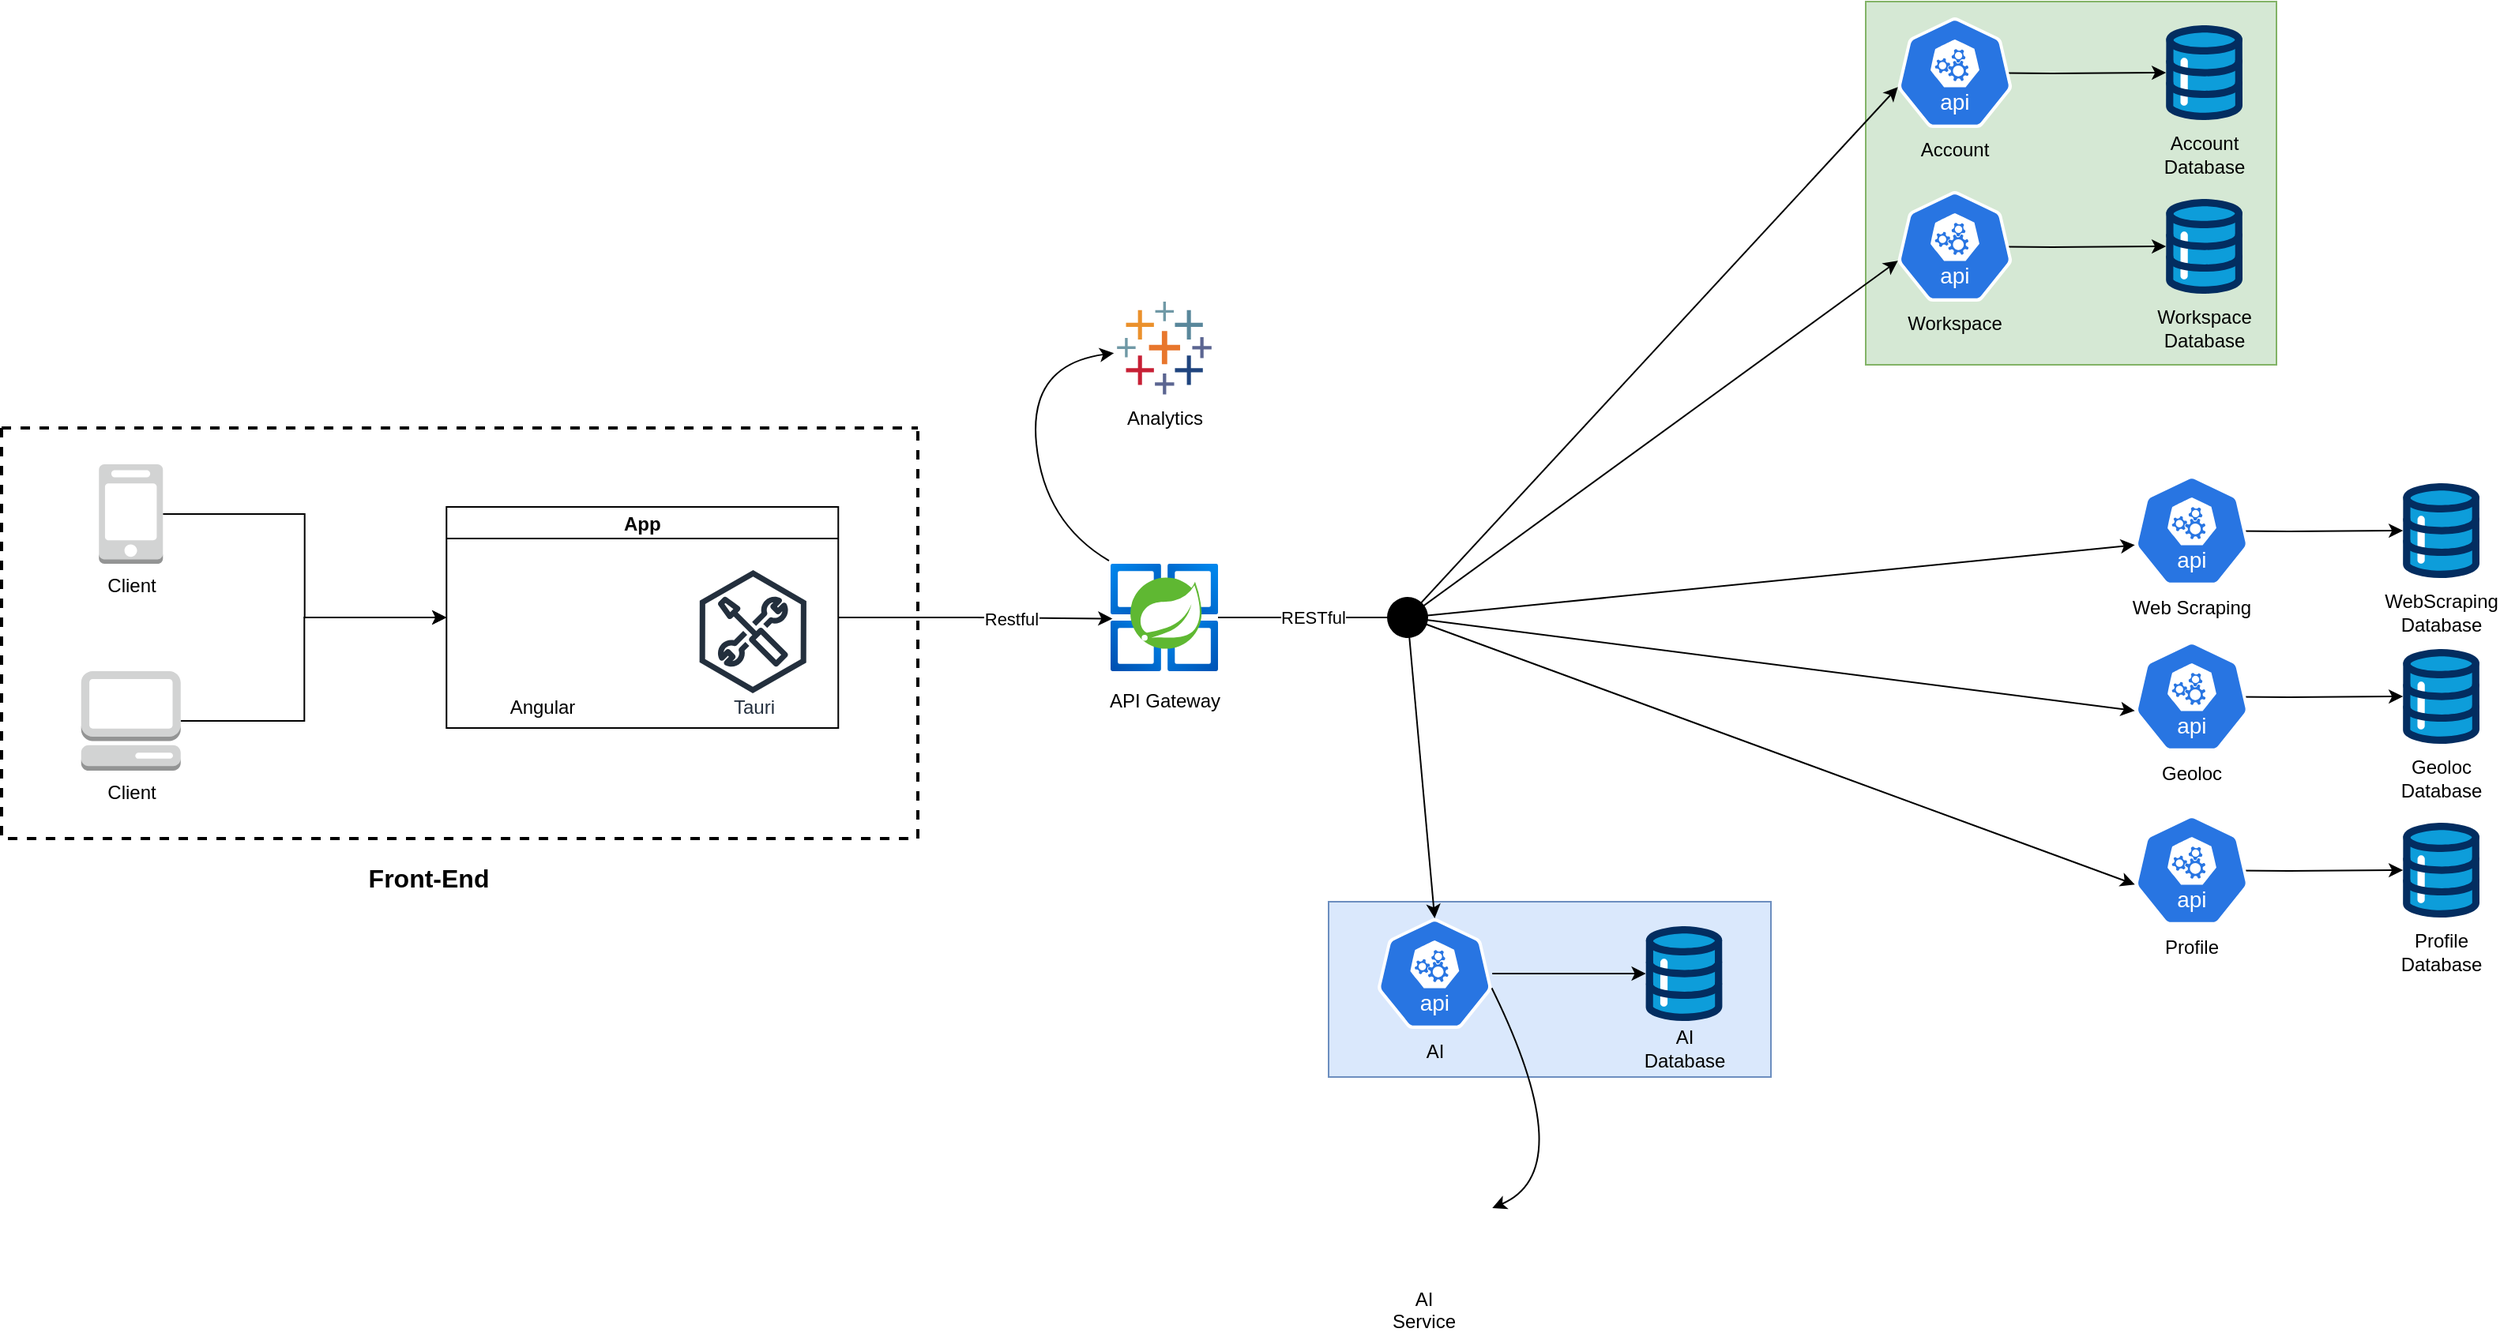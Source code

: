 <mxfile version="24.0.7" type="device">
  <diagram name="Page-1" id="aaaa8250-4180-3840-79b5-4cada1eebb92">
    <mxGraphModel dx="1912" dy="985" grid="1" gridSize="10" guides="1" tooltips="1" connect="1" arrows="1" fold="1" page="1" pageScale="1" pageWidth="850" pageHeight="1100" background="none" math="0" shadow="0">
      <root>
        <mxCell id="0" />
        <mxCell id="1" parent="0" />
        <mxCell id="FXx3duRdWhhqkTk7xM2C-178" value="" style="group" vertex="1" connectable="0" parent="1">
          <mxGeometry x="860" y="630" width="280" height="238" as="geometry" />
        </mxCell>
        <mxCell id="FXx3duRdWhhqkTk7xM2C-126" value="" style="rounded=0;whiteSpace=wrap;html=1;fillColor=#dae8fc;strokeColor=#6c8ebf;" vertex="1" parent="FXx3duRdWhhqkTk7xM2C-178">
          <mxGeometry width="280" height="111" as="geometry" />
        </mxCell>
        <mxCell id="FXx3duRdWhhqkTk7xM2C-120" value="AI&lt;div&gt;Service&lt;/div&gt;" style="shape=image;html=1;verticalAlign=top;verticalLabelPosition=bottom;labelBackgroundColor=#ffffff;imageAspect=0;aspect=fixed;image=https://cdn4.iconfinder.com/data/icons/success-filloutline/64/brain-think-brainstorm-creative-idea-128.png" vertex="1" parent="FXx3duRdWhhqkTk7xM2C-178">
          <mxGeometry x="15.62" y="150" width="88" height="88" as="geometry" />
        </mxCell>
        <mxCell id="FXx3duRdWhhqkTk7xM2C-130" value="" style="curved=1;endArrow=none;html=1;rounded=0;entryX=0.995;entryY=0.63;entryDx=0;entryDy=0;entryPerimeter=0;exitX=1;exitY=0.5;exitDx=0;exitDy=0;endFill=0;startArrow=classic;startFill=1;" edge="1" parent="FXx3duRdWhhqkTk7xM2C-178" source="FXx3duRdWhhqkTk7xM2C-120" target="FXx3duRdWhhqkTk7xM2C-123">
          <mxGeometry width="50" height="50" relative="1" as="geometry">
            <mxPoint x="-290" y="280" as="sourcePoint" />
            <mxPoint x="-240" y="230" as="targetPoint" />
            <Array as="points">
              <mxPoint x="160" y="170" />
            </Array>
          </mxGeometry>
        </mxCell>
        <mxCell id="FXx3duRdWhhqkTk7xM2C-127" value="" style="edgeStyle=orthogonalEdgeStyle;rounded=0;orthogonalLoop=1;jettySize=auto;html=1;" edge="1" parent="FXx3duRdWhhqkTk7xM2C-178" source="FXx3duRdWhhqkTk7xM2C-123" target="FXx3duRdWhhqkTk7xM2C-124">
          <mxGeometry relative="1" as="geometry" />
        </mxCell>
        <mxCell id="FXx3duRdWhhqkTk7xM2C-123" value="AI" style="aspect=fixed;sketch=0;html=1;dashed=0;whitespace=wrap;fillColor=#2875E2;strokeColor=#ffffff;points=[[0.005,0.63,0],[0.1,0.2,0],[0.9,0.2,0],[0.5,0,0],[0.995,0.63,0],[0.72,0.99,0],[0.5,1,0],[0.28,0.99,0]];shape=mxgraph.kubernetes.icon2;kubernetesLabel=1;prIcon=api;labelPosition=center;verticalLabelPosition=bottom;align=center;verticalAlign=top;" vertex="1" parent="FXx3duRdWhhqkTk7xM2C-178">
          <mxGeometry x="30.7" y="10.5" width="72.92" height="70" as="geometry" />
        </mxCell>
        <mxCell id="FXx3duRdWhhqkTk7xM2C-124" value="AI&lt;div&gt;Database&lt;/div&gt;" style="verticalLabelPosition=bottom;aspect=fixed;html=1;shape=mxgraph.salesforce.data;spacingTop=-25;" vertex="1" parent="FXx3duRdWhhqkTk7xM2C-178">
          <mxGeometry x="200.7" y="15.5" width="48.6" height="60" as="geometry" />
        </mxCell>
        <mxCell id="FXx3duRdWhhqkTk7xM2C-177" value="" style="group" vertex="1" connectable="0" parent="1">
          <mxGeometry x="1200" y="60" width="260" height="230" as="geometry" />
        </mxCell>
        <mxCell id="FXx3duRdWhhqkTk7xM2C-176" value="" style="rounded=0;whiteSpace=wrap;html=1;fillColor=#d5e8d4;strokeColor=#82b366;" vertex="1" parent="FXx3duRdWhhqkTk7xM2C-177">
          <mxGeometry width="260" height="230" as="geometry" />
        </mxCell>
        <mxCell id="FXx3duRdWhhqkTk7xM2C-115" value="" style="edgeStyle=orthogonalEdgeStyle;rounded=0;orthogonalLoop=1;jettySize=auto;html=1;" edge="1" parent="FXx3duRdWhhqkTk7xM2C-177" target="FXx3duRdWhhqkTk7xM2C-117">
          <mxGeometry relative="1" as="geometry">
            <mxPoint x="45.0" y="45" as="sourcePoint" />
          </mxGeometry>
        </mxCell>
        <mxCell id="FXx3duRdWhhqkTk7xM2C-116" value="Account" style="aspect=fixed;sketch=0;html=1;dashed=0;whitespace=wrap;fillColor=#2875E2;strokeColor=none;points=[[0.005,0.63,0],[0.1,0.2,0],[0.9,0.2,0],[0.5,0,0],[0.995,0.63,0],[0.72,0.99,0],[0.5,1,0],[0.28,0.99,0]];shape=mxgraph.kubernetes.icon2;kubernetesLabel=1;prIcon=api;labelPosition=center;verticalLabelPosition=bottom;align=center;verticalAlign=top;" vertex="1" parent="FXx3duRdWhhqkTk7xM2C-177">
          <mxGeometry x="20" y="10" width="72.92" height="70" as="geometry" />
        </mxCell>
        <mxCell id="FXx3duRdWhhqkTk7xM2C-117" value="Account&lt;div&gt;Database&lt;/div&gt;" style="verticalLabelPosition=bottom;aspect=fixed;html=1;shape=mxgraph.salesforce.data;spacingTop=-17;" vertex="1" parent="FXx3duRdWhhqkTk7xM2C-177">
          <mxGeometry x="190" y="15" width="48.6" height="60" as="geometry" />
        </mxCell>
        <mxCell id="FXx3duRdWhhqkTk7xM2C-172" value="" style="edgeStyle=orthogonalEdgeStyle;rounded=0;orthogonalLoop=1;jettySize=auto;html=1;" edge="1" parent="FXx3duRdWhhqkTk7xM2C-177" target="FXx3duRdWhhqkTk7xM2C-174">
          <mxGeometry relative="1" as="geometry">
            <mxPoint x="45.0" y="155" as="sourcePoint" />
          </mxGeometry>
        </mxCell>
        <mxCell id="FXx3duRdWhhqkTk7xM2C-173" value="Workspace" style="aspect=fixed;sketch=0;html=1;dashed=0;whitespace=wrap;fillColor=#2875E2;strokeColor=none;points=[[0.005,0.63,0],[0.1,0.2,0],[0.9,0.2,0],[0.5,0,0],[0.995,0.63,0],[0.72,0.99,0],[0.5,1,0],[0.28,0.99,0]];shape=mxgraph.kubernetes.icon2;kubernetesLabel=1;prIcon=api;labelPosition=center;verticalLabelPosition=bottom;align=center;verticalAlign=top;" vertex="1" parent="FXx3duRdWhhqkTk7xM2C-177">
          <mxGeometry x="20" y="120" width="72.92" height="70" as="geometry" />
        </mxCell>
        <mxCell id="FXx3duRdWhhqkTk7xM2C-174" value="Workspace&lt;br&gt;&lt;div&gt;Database&lt;/div&gt;" style="verticalLabelPosition=bottom;aspect=fixed;html=1;shape=mxgraph.salesforce.data;spacingTop=-17;" vertex="1" parent="FXx3duRdWhhqkTk7xM2C-177">
          <mxGeometry x="190" y="125" width="48.6" height="60" as="geometry" />
        </mxCell>
        <mxCell id="FXx3duRdWhhqkTk7xM2C-43" value="API Gateway" style="image;aspect=fixed;html=1;points=[];align=center;fontSize=12;image=img/lib/azure2/compute/Azure_Spring_Cloud.svg;spacingTop=5;" vertex="1" parent="1">
          <mxGeometry x="722" y="416" width="68" height="68" as="geometry" />
        </mxCell>
        <mxCell id="FXx3duRdWhhqkTk7xM2C-44" style="edgeStyle=orthogonalEdgeStyle;rounded=0;orthogonalLoop=1;jettySize=auto;html=1;entryX=0.017;entryY=0.511;entryDx=0;entryDy=0;entryPerimeter=0;" edge="1" parent="1" source="FXx3duRdWhhqkTk7xM2C-32" target="FXx3duRdWhhqkTk7xM2C-43">
          <mxGeometry relative="1" as="geometry" />
        </mxCell>
        <mxCell id="FXx3duRdWhhqkTk7xM2C-153" value="Restful" style="edgeLabel;html=1;align=center;verticalAlign=middle;resizable=0;points=[];" vertex="1" connectable="0" parent="FXx3duRdWhhqkTk7xM2C-44">
          <mxGeometry x="0.249" relative="1" as="geometry">
            <mxPoint x="1" as="offset" />
          </mxGeometry>
        </mxCell>
        <mxCell id="FXx3duRdWhhqkTk7xM2C-64" value="" style="swimlane;startSize=0;dashed=1;strokeWidth=2;" vertex="1" parent="1">
          <mxGeometry x="20" y="330" width="580" height="260" as="geometry">
            <mxRectangle x="20" y="330" width="50" height="40" as="alternateBounds" />
          </mxGeometry>
        </mxCell>
        <mxCell id="FXx3duRdWhhqkTk7xM2C-32" value="App" style="swimlane;startSize=20;horizontal=1;childLayout=flowLayout;flowOrientation=north;resizable=0;interRankCellSpacing=50;containerType=tree;fontSize=12;" vertex="1" parent="FXx3duRdWhhqkTk7xM2C-64">
          <mxGeometry x="281.63" y="50" width="248" height="140" as="geometry" />
        </mxCell>
        <mxCell id="FXx3duRdWhhqkTk7xM2C-21" value="Angular" style="shape=image;html=1;verticalAlign=top;verticalLabelPosition=bottom;labelBackgroundColor=#ffffff;imageAspect=0;aspect=fixed;image=https://cdn1.iconfinder.com/data/icons/ionicons-fill-vol-1/512/logo-angular-128.png;horizontal=1;labelPosition=center;align=center;spacingTop=-7;" vertex="1" parent="FXx3duRdWhhqkTk7xM2C-32">
          <mxGeometry x="20" y="40" width="80" height="80" as="geometry" />
        </mxCell>
        <mxCell id="FXx3duRdWhhqkTk7xM2C-22" value="Tauri" style="sketch=0;outlineConnect=0;fontColor=#232F3E;gradientColor=none;fillColor=#232F3D;strokeColor=none;dashed=0;verticalLabelPosition=bottom;verticalAlign=top;align=center;html=1;fontSize=12;fontStyle=0;aspect=fixed;pointerEvents=1;shape=mxgraph.aws4.external_toolkit;spacingTop=-5;" vertex="1" parent="FXx3duRdWhhqkTk7xM2C-32">
          <mxGeometry x="160" y="40.0" width="68" height="78" as="geometry" />
        </mxCell>
        <mxCell id="FXx3duRdWhhqkTk7xM2C-61" style="edgeStyle=orthogonalEdgeStyle;rounded=0;orthogonalLoop=1;jettySize=auto;html=1;entryX=0;entryY=0.5;entryDx=0;entryDy=0;" edge="1" parent="FXx3duRdWhhqkTk7xM2C-64" source="FXx3duRdWhhqkTk7xM2C-57" target="FXx3duRdWhhqkTk7xM2C-32">
          <mxGeometry relative="1" as="geometry" />
        </mxCell>
        <mxCell id="FXx3duRdWhhqkTk7xM2C-57" value="Client" style="outlineConnect=0;dashed=0;verticalLabelPosition=bottom;verticalAlign=top;align=center;html=1;shape=mxgraph.aws3.mobile_client;fillColor=#D2D3D3;gradientColor=none;" vertex="1" parent="FXx3duRdWhhqkTk7xM2C-64">
          <mxGeometry x="61.63" y="23" width="40.5" height="63" as="geometry" />
        </mxCell>
        <mxCell id="FXx3duRdWhhqkTk7xM2C-62" style="edgeStyle=orthogonalEdgeStyle;rounded=0;orthogonalLoop=1;jettySize=auto;html=1;entryX=0;entryY=0.5;entryDx=0;entryDy=0;" edge="1" parent="FXx3duRdWhhqkTk7xM2C-64" source="FXx3duRdWhhqkTk7xM2C-58" target="FXx3duRdWhhqkTk7xM2C-32">
          <mxGeometry relative="1" as="geometry">
            <Array as="points">
              <mxPoint x="191.63" y="186" />
              <mxPoint x="191.63" y="120" />
            </Array>
          </mxGeometry>
        </mxCell>
        <mxCell id="FXx3duRdWhhqkTk7xM2C-58" value="Client" style="outlineConnect=0;dashed=0;verticalLabelPosition=bottom;verticalAlign=top;align=center;html=1;shape=mxgraph.aws3.management_console;fillColor=#D2D3D3;gradientColor=none;" vertex="1" parent="FXx3duRdWhhqkTk7xM2C-64">
          <mxGeometry x="50.38" y="154" width="63" height="63" as="geometry" />
        </mxCell>
        <mxCell id="FXx3duRdWhhqkTk7xM2C-69" value="Analytics" style="verticalLabelPosition=bottom;aspect=fixed;html=1;shape=mxgraph.salesforce.analytics;spacingTop=-7;labelPosition=center;align=center;verticalAlign=top;spacing=10;" vertex="1" parent="1">
          <mxGeometry x="726" y="250" width="60" height="58.8" as="geometry" />
        </mxCell>
        <mxCell id="FXx3duRdWhhqkTk7xM2C-91" value="" style="shape=waypoint;sketch=0;fillStyle=solid;size=6;pointerEvents=1;points=[];fillColor=none;resizable=0;rotatable=0;perimeter=centerPerimeter;snapToPoint=1;strokeWidth=11;" vertex="1" parent="1">
          <mxGeometry x="900" y="440" width="20" height="20" as="geometry" />
        </mxCell>
        <mxCell id="FXx3duRdWhhqkTk7xM2C-132" value="" style="curved=1;endArrow=classic;html=1;rounded=0;exitX=-0.015;exitY=-0.029;exitDx=0;exitDy=0;exitPerimeter=0;entryX=-0.033;entryY=0.554;entryDx=0;entryDy=0;entryPerimeter=0;" edge="1" parent="1" source="FXx3duRdWhhqkTk7xM2C-43" target="FXx3duRdWhhqkTk7xM2C-69">
          <mxGeometry width="50" height="50" relative="1" as="geometry">
            <mxPoint x="800" y="400" as="sourcePoint" />
            <mxPoint x="720" y="290" as="targetPoint" />
            <Array as="points">
              <mxPoint x="680" y="390" />
              <mxPoint x="670" y="290" />
            </Array>
          </mxGeometry>
        </mxCell>
        <mxCell id="FXx3duRdWhhqkTk7xM2C-139" value="RESTful" style="edgeStyle=orthogonalEdgeStyle;rounded=0;orthogonalLoop=1;jettySize=auto;html=1;entryX=-0.2;entryY=0.65;entryDx=0;entryDy=0;entryPerimeter=0;endArrow=none;endFill=0;" edge="1" parent="1" source="FXx3duRdWhhqkTk7xM2C-43" target="FXx3duRdWhhqkTk7xM2C-91">
          <mxGeometry relative="1" as="geometry" />
        </mxCell>
        <mxCell id="FXx3duRdWhhqkTk7xM2C-144" value="" style="endArrow=classic;html=1;rounded=0;entryX=0.005;entryY=0.63;entryDx=0;entryDy=0;entryPerimeter=0;" edge="1" parent="1" source="FXx3duRdWhhqkTk7xM2C-91" target="FXx3duRdWhhqkTk7xM2C-158">
          <mxGeometry width="50" height="50" relative="1" as="geometry">
            <mxPoint x="960" y="380" as="sourcePoint" />
            <mxPoint x="1220.365" y="482.9" as="targetPoint" />
          </mxGeometry>
        </mxCell>
        <mxCell id="FXx3duRdWhhqkTk7xM2C-146" value="" style="endArrow=classic;html=1;rounded=0;exitX=0.208;exitY=0.617;exitDx=0;exitDy=0;exitPerimeter=0;entryX=0.005;entryY=0.63;entryDx=0;entryDy=0;entryPerimeter=0;" edge="1" parent="1" source="FXx3duRdWhhqkTk7xM2C-91" target="FXx3duRdWhhqkTk7xM2C-116">
          <mxGeometry width="50" height="50" relative="1" as="geometry">
            <mxPoint x="1000" y="540" as="sourcePoint" />
            <mxPoint x="1050" y="490" as="targetPoint" />
          </mxGeometry>
        </mxCell>
        <mxCell id="FXx3duRdWhhqkTk7xM2C-147" value="" style="endArrow=classic;html=1;rounded=0;entryX=0.5;entryY=0;entryDx=0;entryDy=0;entryPerimeter=0;" edge="1" parent="1" source="FXx3duRdWhhqkTk7xM2C-91" target="FXx3duRdWhhqkTk7xM2C-123">
          <mxGeometry width="50" height="50" relative="1" as="geometry">
            <mxPoint x="980" y="580" as="sourcePoint" />
            <mxPoint x="801" y="725" as="targetPoint" />
          </mxGeometry>
        </mxCell>
        <mxCell id="FXx3duRdWhhqkTk7xM2C-152" value="Front-End" style="text;html=1;align=center;verticalAlign=middle;resizable=0;points=[];autosize=1;strokeColor=none;fillColor=none;fontStyle=1;fontSize=16;" vertex="1" parent="1">
          <mxGeometry x="245" y="600" width="90" height="30" as="geometry" />
        </mxCell>
        <mxCell id="FXx3duRdWhhqkTk7xM2C-157" value="" style="edgeStyle=orthogonalEdgeStyle;rounded=0;orthogonalLoop=1;jettySize=auto;html=1;" edge="1" parent="1" target="FXx3duRdWhhqkTk7xM2C-159">
          <mxGeometry relative="1" as="geometry">
            <mxPoint x="1395.0" y="395" as="sourcePoint" />
          </mxGeometry>
        </mxCell>
        <mxCell id="FXx3duRdWhhqkTk7xM2C-158" value="Web Scraping" style="aspect=fixed;sketch=0;html=1;dashed=0;whitespace=wrap;fillColor=#2875E2;strokeColor=none;points=[[0.005,0.63,0],[0.1,0.2,0],[0.9,0.2,0],[0.5,0,0],[0.995,0.63,0],[0.72,0.99,0],[0.5,1,0],[0.28,0.99,0]];shape=mxgraph.kubernetes.icon2;kubernetesLabel=1;prIcon=api;labelPosition=center;verticalLabelPosition=bottom;align=center;verticalAlign=top;" vertex="1" parent="1">
          <mxGeometry x="1370" y="360" width="72.92" height="70" as="geometry" />
        </mxCell>
        <mxCell id="FXx3duRdWhhqkTk7xM2C-159" value="WebScraping&lt;div&gt;Database&lt;/div&gt;" style="verticalLabelPosition=bottom;aspect=fixed;html=1;shape=mxgraph.salesforce.data;spacingTop=-17;" vertex="1" parent="1">
          <mxGeometry x="1540" y="365" width="48.6" height="60" as="geometry" />
        </mxCell>
        <mxCell id="FXx3duRdWhhqkTk7xM2C-160" value="" style="edgeStyle=orthogonalEdgeStyle;rounded=0;orthogonalLoop=1;jettySize=auto;html=1;" edge="1" parent="1" target="FXx3duRdWhhqkTk7xM2C-162">
          <mxGeometry relative="1" as="geometry">
            <mxPoint x="1395.0" y="500" as="sourcePoint" />
          </mxGeometry>
        </mxCell>
        <mxCell id="FXx3duRdWhhqkTk7xM2C-161" value="Geoloc" style="aspect=fixed;sketch=0;html=1;dashed=0;whitespace=wrap;fillColor=#2875E2;strokeColor=none;points=[[0.005,0.63,0],[0.1,0.2,0],[0.9,0.2,0],[0.5,0,0],[0.995,0.63,0],[0.72,0.99,0],[0.5,1,0],[0.28,0.99,0]];shape=mxgraph.kubernetes.icon2;kubernetesLabel=1;prIcon=api;labelPosition=center;verticalLabelPosition=bottom;align=center;verticalAlign=top;" vertex="1" parent="1">
          <mxGeometry x="1370" y="465" width="72.92" height="70" as="geometry" />
        </mxCell>
        <mxCell id="FXx3duRdWhhqkTk7xM2C-162" value="Geoloc&lt;div&gt;Database&lt;/div&gt;" style="verticalLabelPosition=bottom;aspect=fixed;html=1;shape=mxgraph.salesforce.data;spacingTop=-17;" vertex="1" parent="1">
          <mxGeometry x="1540" y="470" width="48.6" height="60" as="geometry" />
        </mxCell>
        <mxCell id="FXx3duRdWhhqkTk7xM2C-163" value="" style="endArrow=classic;html=1;rounded=0;entryX=0.005;entryY=0.63;entryDx=0;entryDy=0;entryPerimeter=0;exitX=0.129;exitY=0.181;exitDx=0;exitDy=0;exitPerimeter=0;" edge="1" parent="1" source="FXx3duRdWhhqkTk7xM2C-91" target="FXx3duRdWhhqkTk7xM2C-161">
          <mxGeometry width="50" height="50" relative="1" as="geometry">
            <mxPoint x="920" y="460" as="sourcePoint" />
            <mxPoint x="1230" y="479" as="targetPoint" />
          </mxGeometry>
        </mxCell>
        <mxCell id="FXx3duRdWhhqkTk7xM2C-164" value="" style="edgeStyle=orthogonalEdgeStyle;rounded=0;orthogonalLoop=1;jettySize=auto;html=1;" edge="1" parent="1" target="FXx3duRdWhhqkTk7xM2C-166">
          <mxGeometry relative="1" as="geometry">
            <mxPoint x="1395.0" y="610" as="sourcePoint" />
          </mxGeometry>
        </mxCell>
        <mxCell id="FXx3duRdWhhqkTk7xM2C-165" value="Profile" style="aspect=fixed;sketch=0;html=1;dashed=0;whitespace=wrap;fillColor=#2875E2;strokeColor=none;points=[[0.005,0.63,0],[0.1,0.2,0],[0.9,0.2,0],[0.5,0,0],[0.995,0.63,0],[0.72,0.99,0],[0.5,1,0],[0.28,0.99,0]];shape=mxgraph.kubernetes.icon2;kubernetesLabel=1;prIcon=api;labelPosition=center;verticalLabelPosition=bottom;align=center;verticalAlign=top;" vertex="1" parent="1">
          <mxGeometry x="1370" y="575" width="72.92" height="70" as="geometry" />
        </mxCell>
        <mxCell id="FXx3duRdWhhqkTk7xM2C-166" value="Profile&lt;div&gt;Database&lt;/div&gt;" style="verticalLabelPosition=bottom;aspect=fixed;html=1;shape=mxgraph.salesforce.data;spacingTop=-17;" vertex="1" parent="1">
          <mxGeometry x="1540" y="580" width="48.6" height="60" as="geometry" />
        </mxCell>
        <mxCell id="FXx3duRdWhhqkTk7xM2C-167" value="" style="endArrow=classic;html=1;rounded=0;entryX=0.005;entryY=0.63;entryDx=0;entryDy=0;entryPerimeter=0;exitX=0.224;exitY=0.229;exitDx=0;exitDy=0;exitPerimeter=0;" edge="1" parent="1" source="FXx3duRdWhhqkTk7xM2C-91" target="FXx3duRdWhhqkTk7xM2C-165">
          <mxGeometry width="50" height="50" relative="1" as="geometry">
            <mxPoint x="920" y="460" as="sourcePoint" />
            <mxPoint x="1220" y="414" as="targetPoint" />
          </mxGeometry>
        </mxCell>
        <mxCell id="FXx3duRdWhhqkTk7xM2C-175" value="" style="endArrow=classic;html=1;rounded=0;exitX=0.467;exitY=0.083;exitDx=0;exitDy=0;exitPerimeter=0;entryX=0.005;entryY=0.63;entryDx=0;entryDy=0;entryPerimeter=0;" edge="1" parent="1" source="FXx3duRdWhhqkTk7xM2C-91" target="FXx3duRdWhhqkTk7xM2C-173">
          <mxGeometry width="50" height="50" relative="1" as="geometry">
            <mxPoint x="920" y="460" as="sourcePoint" />
            <mxPoint x="1230" y="124" as="targetPoint" />
          </mxGeometry>
        </mxCell>
      </root>
    </mxGraphModel>
  </diagram>
</mxfile>
